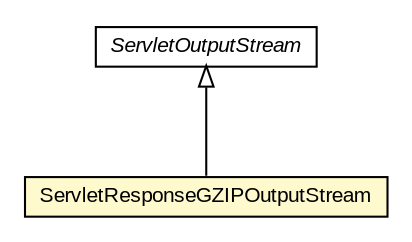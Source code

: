 #!/usr/local/bin/dot
#
# Class diagram 
# Generated by UMLGraph version R5_6-24-gf6e263 (http://www.umlgraph.org/)
#

digraph G {
	edge [fontname="arial",fontsize=10,labelfontname="arial",labelfontsize=10];
	node [fontname="arial",fontsize=10,shape=plaintext];
	nodesep=0.25;
	ranksep=0.5;
	// nl.mineleni.cbsviewer.servlet.ServletResponseGZIPOutputStream
	c4244 [label=<<table title="nl.mineleni.cbsviewer.servlet.ServletResponseGZIPOutputStream" border="0" cellborder="1" cellspacing="0" cellpadding="2" port="p" bgcolor="lemonChiffon" href="./ServletResponseGZIPOutputStream.html">
		<tr><td><table border="0" cellspacing="0" cellpadding="1">
<tr><td align="center" balign="center"> ServletResponseGZIPOutputStream </td></tr>
		</table></td></tr>
		</table>>, URL="./ServletResponseGZIPOutputStream.html", fontname="arial", fontcolor="black", fontsize=10.0];
	//nl.mineleni.cbsviewer.servlet.ServletResponseGZIPOutputStream extends javax.servlet.ServletOutputStream
	c4308:p -> c4244:p [dir=back,arrowtail=empty];
	// javax.servlet.ServletOutputStream
	c4308 [label=<<table title="javax.servlet.ServletOutputStream" border="0" cellborder="1" cellspacing="0" cellpadding="2" port="p" href="http://download.oracle.com/javaee/5/api/javax/servlet/ServletOutputStream.html">
		<tr><td><table border="0" cellspacing="0" cellpadding="1">
<tr><td align="center" balign="center"><font face="arial italic"> ServletOutputStream </font></td></tr>
		</table></td></tr>
		</table>>, URL="http://download.oracle.com/javaee/5/api/javax/servlet/ServletOutputStream.html", fontname="arial", fontcolor="black", fontsize=10.0];
}

